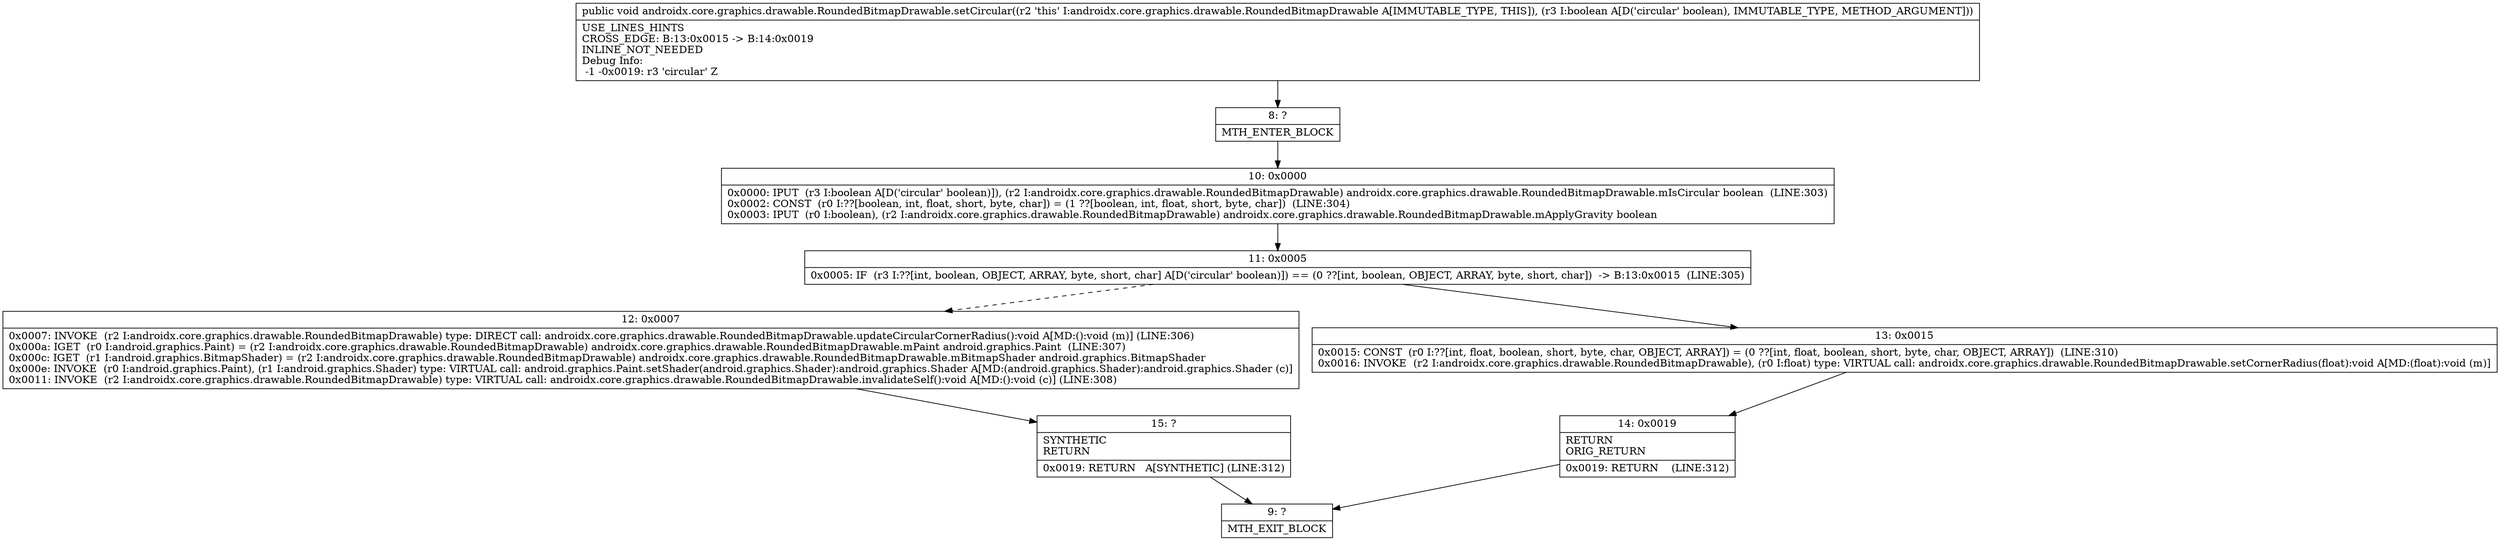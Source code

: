 digraph "CFG forandroidx.core.graphics.drawable.RoundedBitmapDrawable.setCircular(Z)V" {
Node_8 [shape=record,label="{8\:\ ?|MTH_ENTER_BLOCK\l}"];
Node_10 [shape=record,label="{10\:\ 0x0000|0x0000: IPUT  (r3 I:boolean A[D('circular' boolean)]), (r2 I:androidx.core.graphics.drawable.RoundedBitmapDrawable) androidx.core.graphics.drawable.RoundedBitmapDrawable.mIsCircular boolean  (LINE:303)\l0x0002: CONST  (r0 I:??[boolean, int, float, short, byte, char]) = (1 ??[boolean, int, float, short, byte, char])  (LINE:304)\l0x0003: IPUT  (r0 I:boolean), (r2 I:androidx.core.graphics.drawable.RoundedBitmapDrawable) androidx.core.graphics.drawable.RoundedBitmapDrawable.mApplyGravity boolean \l}"];
Node_11 [shape=record,label="{11\:\ 0x0005|0x0005: IF  (r3 I:??[int, boolean, OBJECT, ARRAY, byte, short, char] A[D('circular' boolean)]) == (0 ??[int, boolean, OBJECT, ARRAY, byte, short, char])  \-\> B:13:0x0015  (LINE:305)\l}"];
Node_12 [shape=record,label="{12\:\ 0x0007|0x0007: INVOKE  (r2 I:androidx.core.graphics.drawable.RoundedBitmapDrawable) type: DIRECT call: androidx.core.graphics.drawable.RoundedBitmapDrawable.updateCircularCornerRadius():void A[MD:():void (m)] (LINE:306)\l0x000a: IGET  (r0 I:android.graphics.Paint) = (r2 I:androidx.core.graphics.drawable.RoundedBitmapDrawable) androidx.core.graphics.drawable.RoundedBitmapDrawable.mPaint android.graphics.Paint  (LINE:307)\l0x000c: IGET  (r1 I:android.graphics.BitmapShader) = (r2 I:androidx.core.graphics.drawable.RoundedBitmapDrawable) androidx.core.graphics.drawable.RoundedBitmapDrawable.mBitmapShader android.graphics.BitmapShader \l0x000e: INVOKE  (r0 I:android.graphics.Paint), (r1 I:android.graphics.Shader) type: VIRTUAL call: android.graphics.Paint.setShader(android.graphics.Shader):android.graphics.Shader A[MD:(android.graphics.Shader):android.graphics.Shader (c)]\l0x0011: INVOKE  (r2 I:androidx.core.graphics.drawable.RoundedBitmapDrawable) type: VIRTUAL call: androidx.core.graphics.drawable.RoundedBitmapDrawable.invalidateSelf():void A[MD:():void (c)] (LINE:308)\l}"];
Node_15 [shape=record,label="{15\:\ ?|SYNTHETIC\lRETURN\l|0x0019: RETURN   A[SYNTHETIC] (LINE:312)\l}"];
Node_9 [shape=record,label="{9\:\ ?|MTH_EXIT_BLOCK\l}"];
Node_13 [shape=record,label="{13\:\ 0x0015|0x0015: CONST  (r0 I:??[int, float, boolean, short, byte, char, OBJECT, ARRAY]) = (0 ??[int, float, boolean, short, byte, char, OBJECT, ARRAY])  (LINE:310)\l0x0016: INVOKE  (r2 I:androidx.core.graphics.drawable.RoundedBitmapDrawable), (r0 I:float) type: VIRTUAL call: androidx.core.graphics.drawable.RoundedBitmapDrawable.setCornerRadius(float):void A[MD:(float):void (m)]\l}"];
Node_14 [shape=record,label="{14\:\ 0x0019|RETURN\lORIG_RETURN\l|0x0019: RETURN    (LINE:312)\l}"];
MethodNode[shape=record,label="{public void androidx.core.graphics.drawable.RoundedBitmapDrawable.setCircular((r2 'this' I:androidx.core.graphics.drawable.RoundedBitmapDrawable A[IMMUTABLE_TYPE, THIS]), (r3 I:boolean A[D('circular' boolean), IMMUTABLE_TYPE, METHOD_ARGUMENT]))  | USE_LINES_HINTS\lCROSS_EDGE: B:13:0x0015 \-\> B:14:0x0019\lINLINE_NOT_NEEDED\lDebug Info:\l  \-1 \-0x0019: r3 'circular' Z\l}"];
MethodNode -> Node_8;Node_8 -> Node_10;
Node_10 -> Node_11;
Node_11 -> Node_12[style=dashed];
Node_11 -> Node_13;
Node_12 -> Node_15;
Node_15 -> Node_9;
Node_13 -> Node_14;
Node_14 -> Node_9;
}

